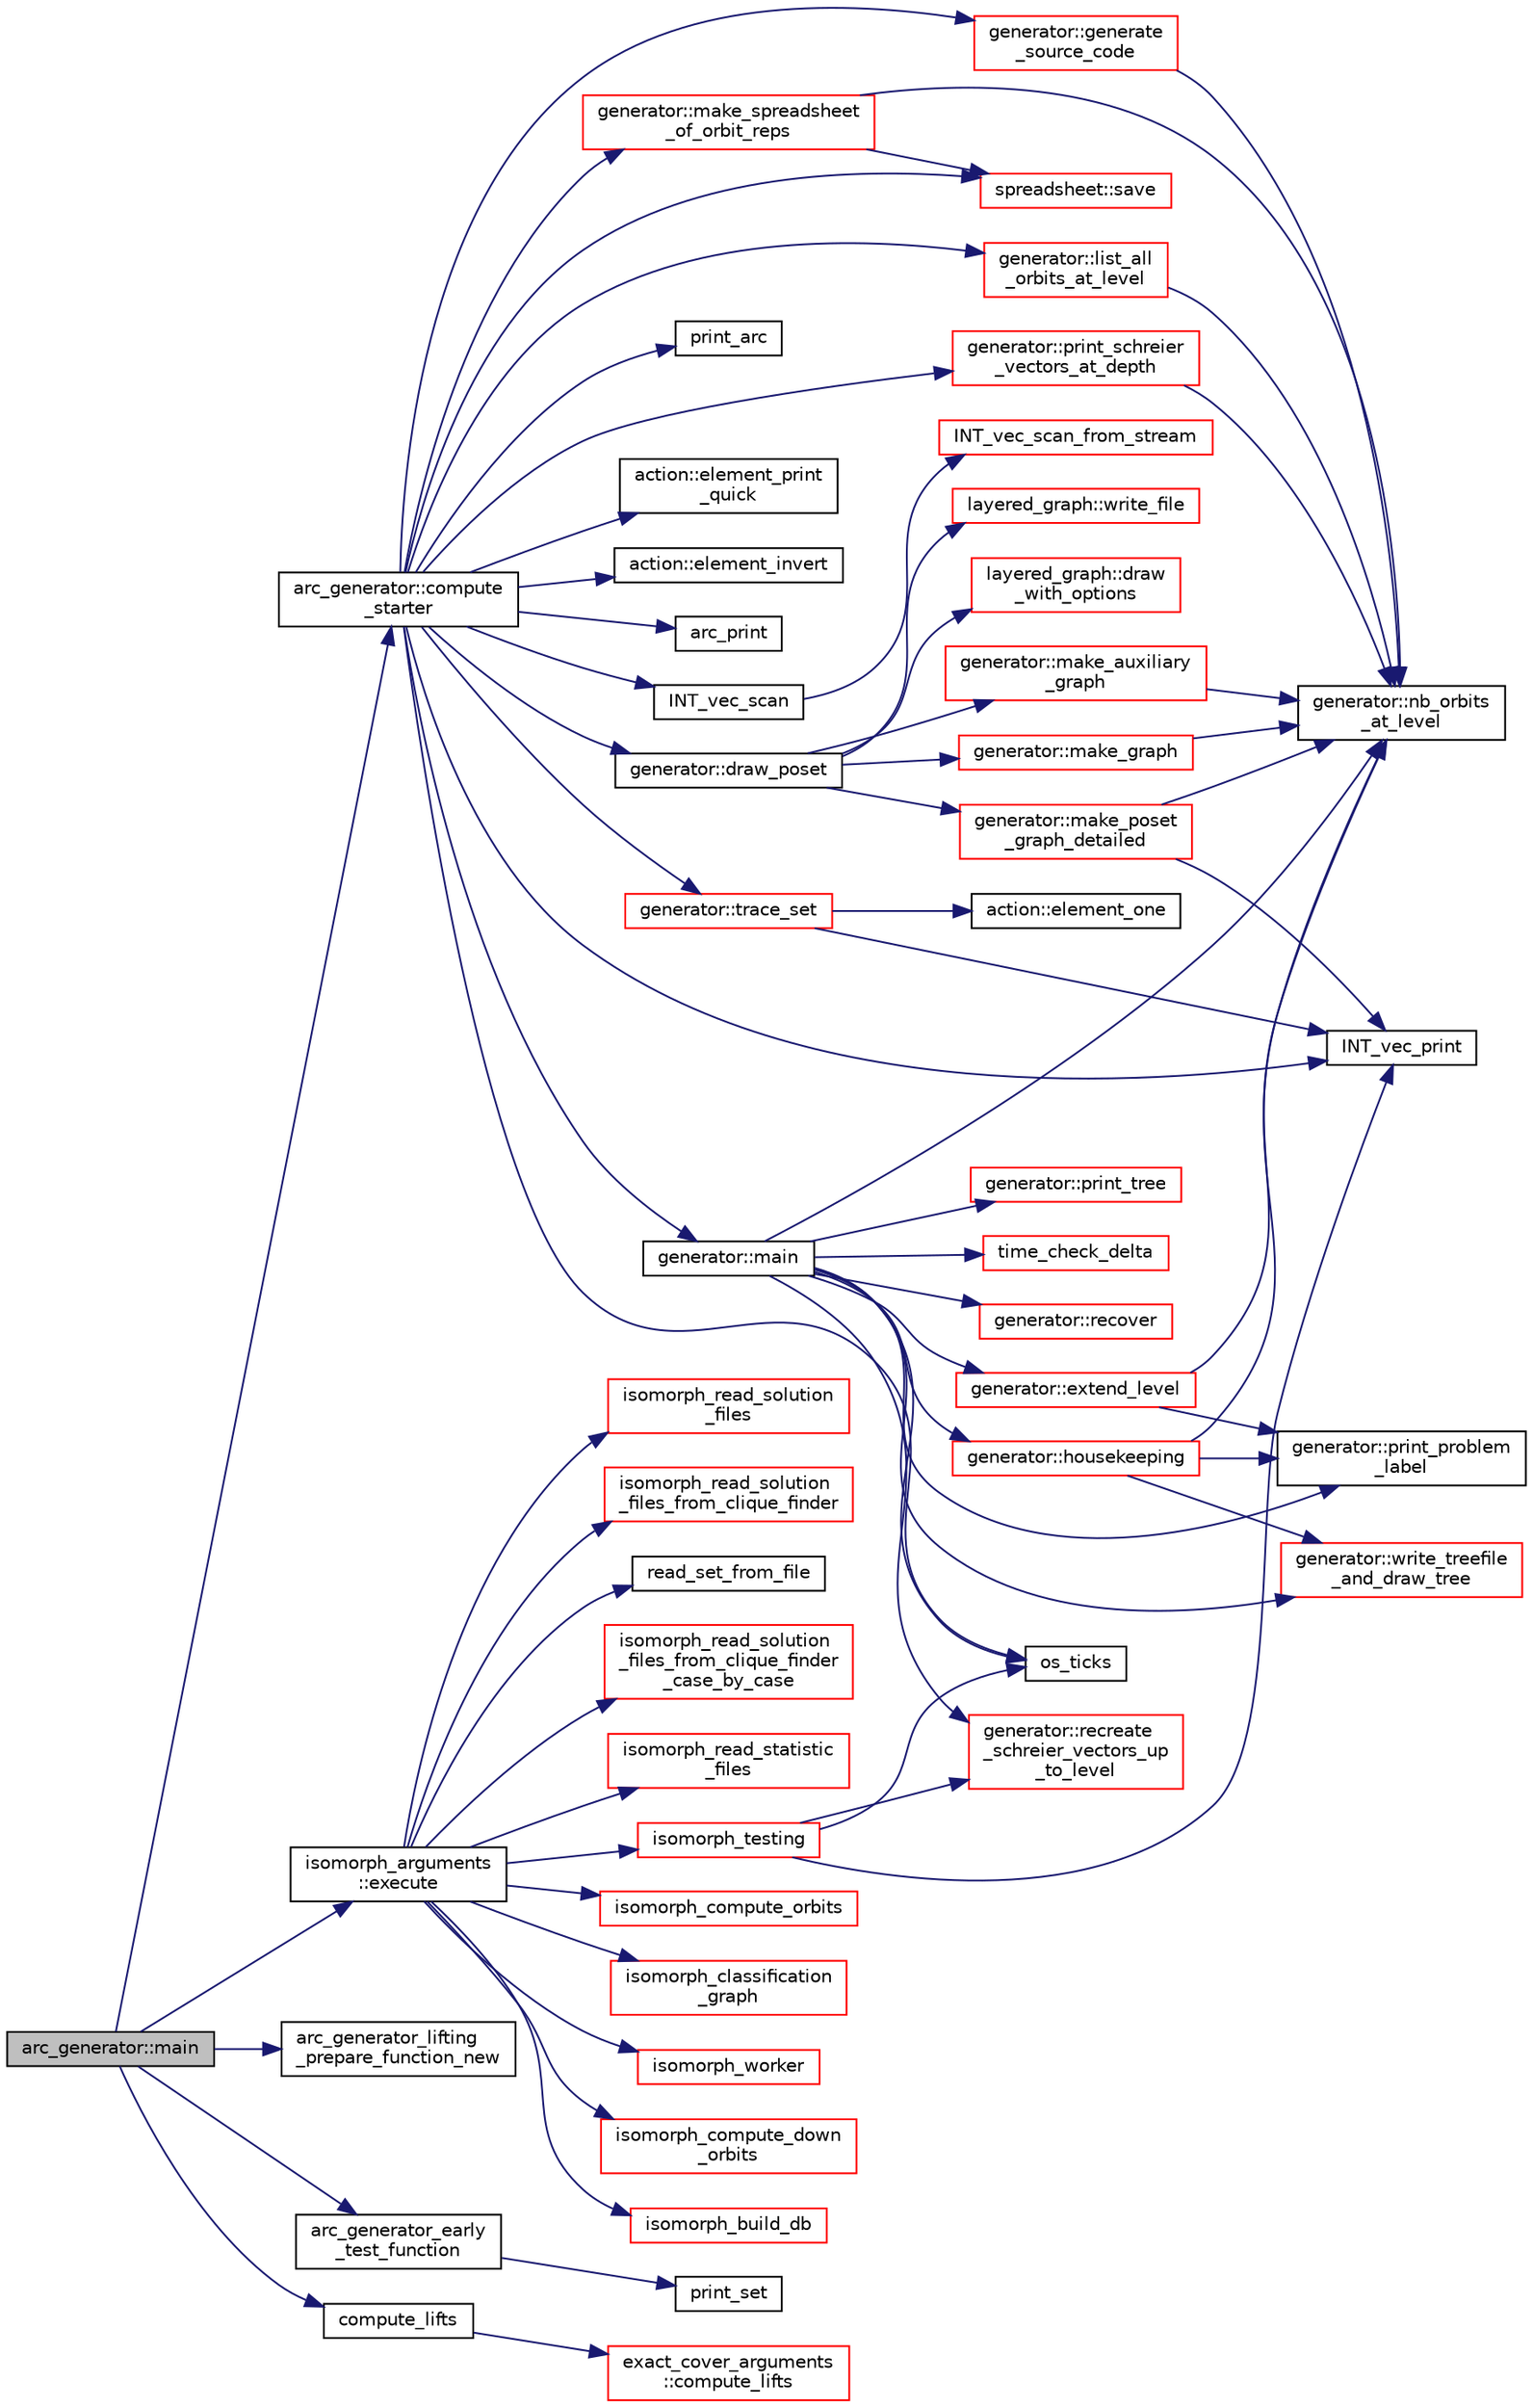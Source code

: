digraph "arc_generator::main"
{
  edge [fontname="Helvetica",fontsize="10",labelfontname="Helvetica",labelfontsize="10"];
  node [fontname="Helvetica",fontsize="10",shape=record];
  rankdir="LR";
  Node1193 [label="arc_generator::main",height=0.2,width=0.4,color="black", fillcolor="grey75", style="filled", fontcolor="black"];
  Node1193 -> Node1194 [color="midnightblue",fontsize="10",style="solid",fontname="Helvetica"];
  Node1194 [label="arc_generator::compute\l_starter",height=0.2,width=0.4,color="black", fillcolor="white", style="filled",URL="$d4/d21/classarc__generator.html#aad1dcec3a1c302e743d574bd1ac857d9"];
  Node1194 -> Node1195 [color="midnightblue",fontsize="10",style="solid",fontname="Helvetica"];
  Node1195 [label="os_ticks",height=0.2,width=0.4,color="black", fillcolor="white", style="filled",URL="$d5/db4/io__and__os_8h.html#a3da6d2b09e35d569adb7101dffcb5224"];
  Node1194 -> Node1196 [color="midnightblue",fontsize="10",style="solid",fontname="Helvetica"];
  Node1196 [label="print_arc",height=0.2,width=0.4,color="black", fillcolor="white", style="filled",URL="$d7/d4e/arc__generator_8_c.html#a2d0267ec166d32b91a35af1d1e66427f"];
  Node1194 -> Node1197 [color="midnightblue",fontsize="10",style="solid",fontname="Helvetica"];
  Node1197 [label="generator::main",height=0.2,width=0.4,color="black", fillcolor="white", style="filled",URL="$d7/d73/classgenerator.html#a01abff8e9f231bf0d82e2e8e0061f242"];
  Node1197 -> Node1198 [color="midnightblue",fontsize="10",style="solid",fontname="Helvetica"];
  Node1198 [label="generator::print_problem\l_label",height=0.2,width=0.4,color="black", fillcolor="white", style="filled",URL="$d7/d73/classgenerator.html#a06d3c064ba84ebe8db3537e6273f16c3"];
  Node1197 -> Node1195 [color="midnightblue",fontsize="10",style="solid",fontname="Helvetica"];
  Node1197 -> Node1199 [color="midnightblue",fontsize="10",style="solid",fontname="Helvetica"];
  Node1199 [label="time_check_delta",height=0.2,width=0.4,color="red", fillcolor="white", style="filled",URL="$d9/d60/discreta_8h.html#a89a8565e34c7dcbb97180cd6af7454a1"];
  Node1197 -> Node1202 [color="midnightblue",fontsize="10",style="solid",fontname="Helvetica"];
  Node1202 [label="generator::recover",height=0.2,width=0.4,color="red", fillcolor="white", style="filled",URL="$d7/d73/classgenerator.html#a96b65270be862c206d5af97c1dde9c17"];
  Node1197 -> Node1204 [color="midnightblue",fontsize="10",style="solid",fontname="Helvetica"];
  Node1204 [label="generator::recreate\l_schreier_vectors_up\l_to_level",height=0.2,width=0.4,color="red", fillcolor="white", style="filled",URL="$d7/d73/classgenerator.html#a2ca7599e91bb012d41153aec95f081f7"];
  Node1197 -> Node1753 [color="midnightblue",fontsize="10",style="solid",fontname="Helvetica"];
  Node1753 [label="generator::print_tree",height=0.2,width=0.4,color="red", fillcolor="white", style="filled",URL="$d7/d73/classgenerator.html#a4d50a3584d53209baf2bf7d7b9ba31f8"];
  Node1197 -> Node1767 [color="midnightblue",fontsize="10",style="solid",fontname="Helvetica"];
  Node1767 [label="generator::write_treefile\l_and_draw_tree",height=0.2,width=0.4,color="red", fillcolor="white", style="filled",URL="$d7/d73/classgenerator.html#a70c78f45dba413014287e8cde2f7d6b5"];
  Node1197 -> Node1864 [color="midnightblue",fontsize="10",style="solid",fontname="Helvetica"];
  Node1864 [label="generator::extend_level",height=0.2,width=0.4,color="red", fillcolor="white", style="filled",URL="$d7/d73/classgenerator.html#a91b84d80ccec0cd2136bc221c30e0f8e"];
  Node1864 -> Node1198 [color="midnightblue",fontsize="10",style="solid",fontname="Helvetica"];
  Node1864 -> Node1210 [color="midnightblue",fontsize="10",style="solid",fontname="Helvetica"];
  Node1210 [label="generator::nb_orbits\l_at_level",height=0.2,width=0.4,color="black", fillcolor="white", style="filled",URL="$d7/d73/classgenerator.html#a020f3d8378448310d044a4a24fadf301"];
  Node1197 -> Node2021 [color="midnightblue",fontsize="10",style="solid",fontname="Helvetica"];
  Node2021 [label="generator::housekeeping",height=0.2,width=0.4,color="red", fillcolor="white", style="filled",URL="$d7/d73/classgenerator.html#aaf2bd92e8f74eb9fbc3244a6dde6f78c"];
  Node2021 -> Node1210 [color="midnightblue",fontsize="10",style="solid",fontname="Helvetica"];
  Node2021 -> Node1198 [color="midnightblue",fontsize="10",style="solid",fontname="Helvetica"];
  Node2021 -> Node1767 [color="midnightblue",fontsize="10",style="solid",fontname="Helvetica"];
  Node1197 -> Node1210 [color="midnightblue",fontsize="10",style="solid",fontname="Helvetica"];
  Node1194 -> Node2039 [color="midnightblue",fontsize="10",style="solid",fontname="Helvetica"];
  Node2039 [label="generator::draw_poset",height=0.2,width=0.4,color="black", fillcolor="white", style="filled",URL="$d7/d73/classgenerator.html#aa4f99c75a86701ba85e514a294efdf3a"];
  Node2039 -> Node2040 [color="midnightblue",fontsize="10",style="solid",fontname="Helvetica"];
  Node2040 [label="generator::make_auxiliary\l_graph",height=0.2,width=0.4,color="red", fillcolor="white", style="filled",URL="$d7/d73/classgenerator.html#aabd85f45e3975dcf5eb15c0509e58392"];
  Node2040 -> Node1210 [color="midnightblue",fontsize="10",style="solid",fontname="Helvetica"];
  Node2039 -> Node2056 [color="midnightblue",fontsize="10",style="solid",fontname="Helvetica"];
  Node2056 [label="generator::make_graph",height=0.2,width=0.4,color="red", fillcolor="white", style="filled",URL="$d7/d73/classgenerator.html#a70dd7819a500c8baef63327eb5d72f4c"];
  Node2056 -> Node1210 [color="midnightblue",fontsize="10",style="solid",fontname="Helvetica"];
  Node2039 -> Node2061 [color="midnightblue",fontsize="10",style="solid",fontname="Helvetica"];
  Node2061 [label="generator::make_poset\l_graph_detailed",height=0.2,width=0.4,color="red", fillcolor="white", style="filled",URL="$d7/d73/classgenerator.html#a4f8b07122d32e3db0788f5a385bb1615"];
  Node2061 -> Node1210 [color="midnightblue",fontsize="10",style="solid",fontname="Helvetica"];
  Node2061 -> Node1217 [color="midnightblue",fontsize="10",style="solid",fontname="Helvetica"];
  Node1217 [label="INT_vec_print",height=0.2,width=0.4,color="black", fillcolor="white", style="filled",URL="$df/dbf/sajeeb_8_c.html#a79a5901af0b47dd0d694109543c027fe"];
  Node2039 -> Node2065 [color="midnightblue",fontsize="10",style="solid",fontname="Helvetica"];
  Node2065 [label="layered_graph::write_file",height=0.2,width=0.4,color="red", fillcolor="white", style="filled",URL="$da/db1/classlayered__graph.html#aa6be0def70df293f8e50a6aadcbd5d89"];
  Node2039 -> Node2067 [color="midnightblue",fontsize="10",style="solid",fontname="Helvetica"];
  Node2067 [label="layered_graph::draw\l_with_options",height=0.2,width=0.4,color="red", fillcolor="white", style="filled",URL="$da/db1/classlayered__graph.html#a4c76e40c6cf5bfb2ab2df20c33e846bc"];
  Node1194 -> Node2079 [color="midnightblue",fontsize="10",style="solid",fontname="Helvetica"];
  Node2079 [label="INT_vec_scan",height=0.2,width=0.4,color="black", fillcolor="white", style="filled",URL="$d5/db4/io__and__os_8h.html#a9aa706d3f0c3bb83182eed9ab9747582"];
  Node2079 -> Node2080 [color="midnightblue",fontsize="10",style="solid",fontname="Helvetica"];
  Node2080 [label="INT_vec_scan_from_stream",height=0.2,width=0.4,color="red", fillcolor="white", style="filled",URL="$d4/d74/util_8_c.html#a7dc639ea3d5da900adb978c9322353a7"];
  Node1194 -> Node1217 [color="midnightblue",fontsize="10",style="solid",fontname="Helvetica"];
  Node1194 -> Node2082 [color="midnightblue",fontsize="10",style="solid",fontname="Helvetica"];
  Node2082 [label="generator::trace_set",height=0.2,width=0.4,color="red", fillcolor="white", style="filled",URL="$d7/d73/classgenerator.html#ae34b55cbb999d9b2aa9dacc8748de0b2"];
  Node2082 -> Node1217 [color="midnightblue",fontsize="10",style="solid",fontname="Helvetica"];
  Node2082 -> Node1252 [color="midnightblue",fontsize="10",style="solid",fontname="Helvetica"];
  Node1252 [label="action::element_one",height=0.2,width=0.4,color="black", fillcolor="white", style="filled",URL="$d2/d86/classaction.html#a780a105daf04d6d1fe7e2f63b3c88e3b"];
  Node1194 -> Node1220 [color="midnightblue",fontsize="10",style="solid",fontname="Helvetica"];
  Node1220 [label="action::element_print\l_quick",height=0.2,width=0.4,color="black", fillcolor="white", style="filled",URL="$d2/d86/classaction.html#a4844680cf6750396f76494a28655265b"];
  Node1194 -> Node1270 [color="midnightblue",fontsize="10",style="solid",fontname="Helvetica"];
  Node1270 [label="action::element_invert",height=0.2,width=0.4,color="black", fillcolor="white", style="filled",URL="$d2/d86/classaction.html#aa4bd01e338497714586636751fcef436"];
  Node1194 -> Node2084 [color="midnightblue",fontsize="10",style="solid",fontname="Helvetica"];
  Node2084 [label="generator::generate\l_source_code",height=0.2,width=0.4,color="red", fillcolor="white", style="filled",URL="$d7/d73/classgenerator.html#a927aa5ef3dbe7bfc7f3415bf005620ed"];
  Node2084 -> Node1210 [color="midnightblue",fontsize="10",style="solid",fontname="Helvetica"];
  Node1194 -> Node2090 [color="midnightblue",fontsize="10",style="solid",fontname="Helvetica"];
  Node2090 [label="generator::list_all\l_orbits_at_level",height=0.2,width=0.4,color="red", fillcolor="white", style="filled",URL="$d7/d73/classgenerator.html#a650880bf92f9f2bf124d4ead2cc01f70"];
  Node2090 -> Node1210 [color="midnightblue",fontsize="10",style="solid",fontname="Helvetica"];
  Node1194 -> Node2131 [color="midnightblue",fontsize="10",style="solid",fontname="Helvetica"];
  Node2131 [label="arc_print",height=0.2,width=0.4,color="black", fillcolor="white", style="filled",URL="$d7/d4e/arc__generator_8_c.html#a8e0ca684a5ab16e4056254023c36455c"];
  Node1194 -> Node2132 [color="midnightblue",fontsize="10",style="solid",fontname="Helvetica"];
  Node2132 [label="generator::make_spreadsheet\l_of_orbit_reps",height=0.2,width=0.4,color="red", fillcolor="white", style="filled",URL="$d7/d73/classgenerator.html#a2fb3f7b149d0207cf859b33529282e22"];
  Node2132 -> Node1210 [color="midnightblue",fontsize="10",style="solid",fontname="Helvetica"];
  Node2132 -> Node2138 [color="midnightblue",fontsize="10",style="solid",fontname="Helvetica"];
  Node2138 [label="spreadsheet::save",height=0.2,width=0.4,color="red", fillcolor="white", style="filled",URL="$d8/d11/classspreadsheet.html#ac8744dac17eef1474584aae9551927f6"];
  Node1194 -> Node2138 [color="midnightblue",fontsize="10",style="solid",fontname="Helvetica"];
  Node1194 -> Node2141 [color="midnightblue",fontsize="10",style="solid",fontname="Helvetica"];
  Node2141 [label="generator::print_schreier\l_vectors_at_depth",height=0.2,width=0.4,color="red", fillcolor="white", style="filled",URL="$d7/d73/classgenerator.html#a905ff91771cf86019c8052e7ddcd3287"];
  Node2141 -> Node1210 [color="midnightblue",fontsize="10",style="solid",fontname="Helvetica"];
  Node1193 -> Node2145 [color="midnightblue",fontsize="10",style="solid",fontname="Helvetica"];
  Node2145 [label="arc_generator_lifting\l_prepare_function_new",height=0.2,width=0.4,color="black", fillcolor="white", style="filled",URL="$d7/d4e/arc__generator_8_c.html#acda128790cd35f815fb986e87ac30e44"];
  Node1193 -> Node2146 [color="midnightblue",fontsize="10",style="solid",fontname="Helvetica"];
  Node2146 [label="arc_generator_early\l_test_function",height=0.2,width=0.4,color="black", fillcolor="white", style="filled",URL="$d7/d4e/arc__generator_8_c.html#a9c1a41c4103eab0ee110634287fa5670"];
  Node2146 -> Node2005 [color="midnightblue",fontsize="10",style="solid",fontname="Helvetica"];
  Node2005 [label="print_set",height=0.2,width=0.4,color="black", fillcolor="white", style="filled",URL="$d0/dd1/blt_8h.html#a8c1a5fc71aea7ff31d181f0103196a24"];
  Node1193 -> Node2147 [color="midnightblue",fontsize="10",style="solid",fontname="Helvetica"];
  Node2147 [label="compute_lifts",height=0.2,width=0.4,color="black", fillcolor="white", style="filled",URL="$d1/d6b/extra_8_c.html#a82fe3b66a6f9d9075eb8847d7bfe556b"];
  Node2147 -> Node2148 [color="midnightblue",fontsize="10",style="solid",fontname="Helvetica"];
  Node2148 [label="exact_cover_arguments\l::compute_lifts",height=0.2,width=0.4,color="red", fillcolor="white", style="filled",URL="$d3/dae/classexact__cover__arguments.html#ab0cdb09a17201c89aa9f83bd511dbbf7"];
  Node1193 -> Node2209 [color="midnightblue",fontsize="10",style="solid",fontname="Helvetica"];
  Node2209 [label="isomorph_arguments\l::execute",height=0.2,width=0.4,color="black", fillcolor="white", style="filled",URL="$d5/de4/classisomorph__arguments.html#aa85e472d14906abdd5672dc66027583e"];
  Node2209 -> Node2210 [color="midnightblue",fontsize="10",style="solid",fontname="Helvetica"];
  Node2210 [label="isomorph_build_db",height=0.2,width=0.4,color="red", fillcolor="white", style="filled",URL="$d9/d4d/isomorph_8h.html#a12eb18567e79a7978cb4f9e80d2055ac"];
  Node2209 -> Node2346 [color="midnightblue",fontsize="10",style="solid",fontname="Helvetica"];
  Node2346 [label="isomorph_read_solution\l_files",height=0.2,width=0.4,color="red", fillcolor="white", style="filled",URL="$d9/d4d/isomorph_8h.html#a697da824ab34db5c830530fb3c97df24"];
  Node2209 -> Node2422 [color="midnightblue",fontsize="10",style="solid",fontname="Helvetica"];
  Node2422 [label="isomorph_read_solution\l_files_from_clique_finder",height=0.2,width=0.4,color="red", fillcolor="white", style="filled",URL="$d9/d4d/isomorph_8h.html#ad8be067333430bfdd26c0a34549f4556"];
  Node2209 -> Node2430 [color="midnightblue",fontsize="10",style="solid",fontname="Helvetica"];
  Node2430 [label="read_set_from_file",height=0.2,width=0.4,color="black", fillcolor="white", style="filled",URL="$df/dbf/sajeeb_8_c.html#a5de87b15d6633e4d4c78b22051fc8968"];
  Node2209 -> Node2431 [color="midnightblue",fontsize="10",style="solid",fontname="Helvetica"];
  Node2431 [label="isomorph_read_solution\l_files_from_clique_finder\l_case_by_case",height=0.2,width=0.4,color="red", fillcolor="white", style="filled",URL="$d9/d4d/isomorph_8h.html#a2a55ab4b2df6ae83f916cf01eccdf67c"];
  Node2209 -> Node2437 [color="midnightblue",fontsize="10",style="solid",fontname="Helvetica"];
  Node2437 [label="isomorph_read_statistic\l_files",height=0.2,width=0.4,color="red", fillcolor="white", style="filled",URL="$d9/d4d/isomorph_8h.html#a78a6ee9d7dee4708fc721374bdebfa83"];
  Node2209 -> Node2439 [color="midnightblue",fontsize="10",style="solid",fontname="Helvetica"];
  Node2439 [label="isomorph_compute_orbits",height=0.2,width=0.4,color="red", fillcolor="white", style="filled",URL="$d9/d4d/isomorph_8h.html#a592f3efd31146c0802f59837055f904f"];
  Node2209 -> Node2458 [color="midnightblue",fontsize="10",style="solid",fontname="Helvetica"];
  Node2458 [label="isomorph_testing",height=0.2,width=0.4,color="red", fillcolor="white", style="filled",URL="$d9/d4d/isomorph_8h.html#a5a73cbe9f89c4727f086482ee2d238f9"];
  Node2458 -> Node1195 [color="midnightblue",fontsize="10",style="solid",fontname="Helvetica"];
  Node2458 -> Node1204 [color="midnightblue",fontsize="10",style="solid",fontname="Helvetica"];
  Node2458 -> Node1217 [color="midnightblue",fontsize="10",style="solid",fontname="Helvetica"];
  Node2209 -> Node2588 [color="midnightblue",fontsize="10",style="solid",fontname="Helvetica"];
  Node2588 [label="isomorph_classification\l_graph",height=0.2,width=0.4,color="red", fillcolor="white", style="filled",URL="$d9/d4d/isomorph_8h.html#a027e803e6cab7af4c400a71663bf4715"];
  Node2209 -> Node2597 [color="midnightblue",fontsize="10",style="solid",fontname="Helvetica"];
  Node2597 [label="isomorph_worker",height=0.2,width=0.4,color="red", fillcolor="white", style="filled",URL="$d9/d4d/isomorph_8h.html#ace3bb6ec719b02a35534309d4d3fe99a"];
  Node2209 -> Node2598 [color="midnightblue",fontsize="10",style="solid",fontname="Helvetica"];
  Node2598 [label="isomorph_compute_down\l_orbits",height=0.2,width=0.4,color="red", fillcolor="white", style="filled",URL="$d9/d4d/isomorph_8h.html#a3613cea19158edd30958c4edecd97d53"];
}

